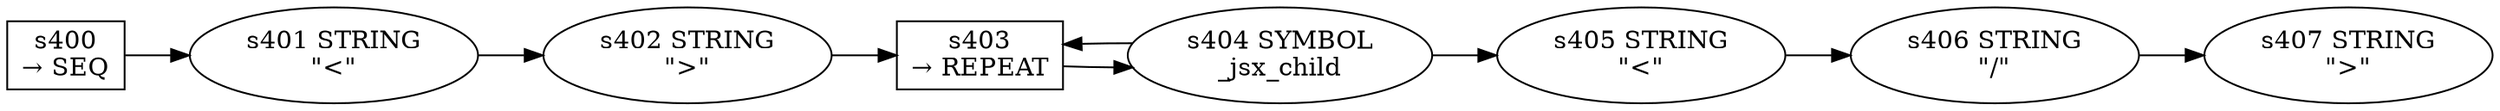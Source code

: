 
  digraph jsx_fragment {
  
    rankdir=LR;
  
    s400 [label="s400\n&rarr; SEQ", shape=record, fixedsize=false, peripheries=1];
  s401 [label="s401 STRING\n\"<\""];
  s400 -> s401 [];
  s402 [label="s402 STRING\n\">\""];
  s401 -> s402 [];
  s403 [label="s403\n&rarr; REPEAT", shape=record, fixedsize=false, peripheries=1];
  s404 [label="s404 SYMBOL\n_jsx_child" href="javascript-grammar.json._jsx_child.dot.svg"];
  s403 -> s404 [];
  s404 -> s403 [];
  s402 -> s403 [];
  s405 [label="s405 STRING\n\"<\""];
  s404 -> s405 [];
  s406 [label="s406 STRING\n\"/\""];
  s405 -> s406 [];
  s407 [label="s407 STRING\n\">\""];
  s406 -> s407 [];
  
  }
  